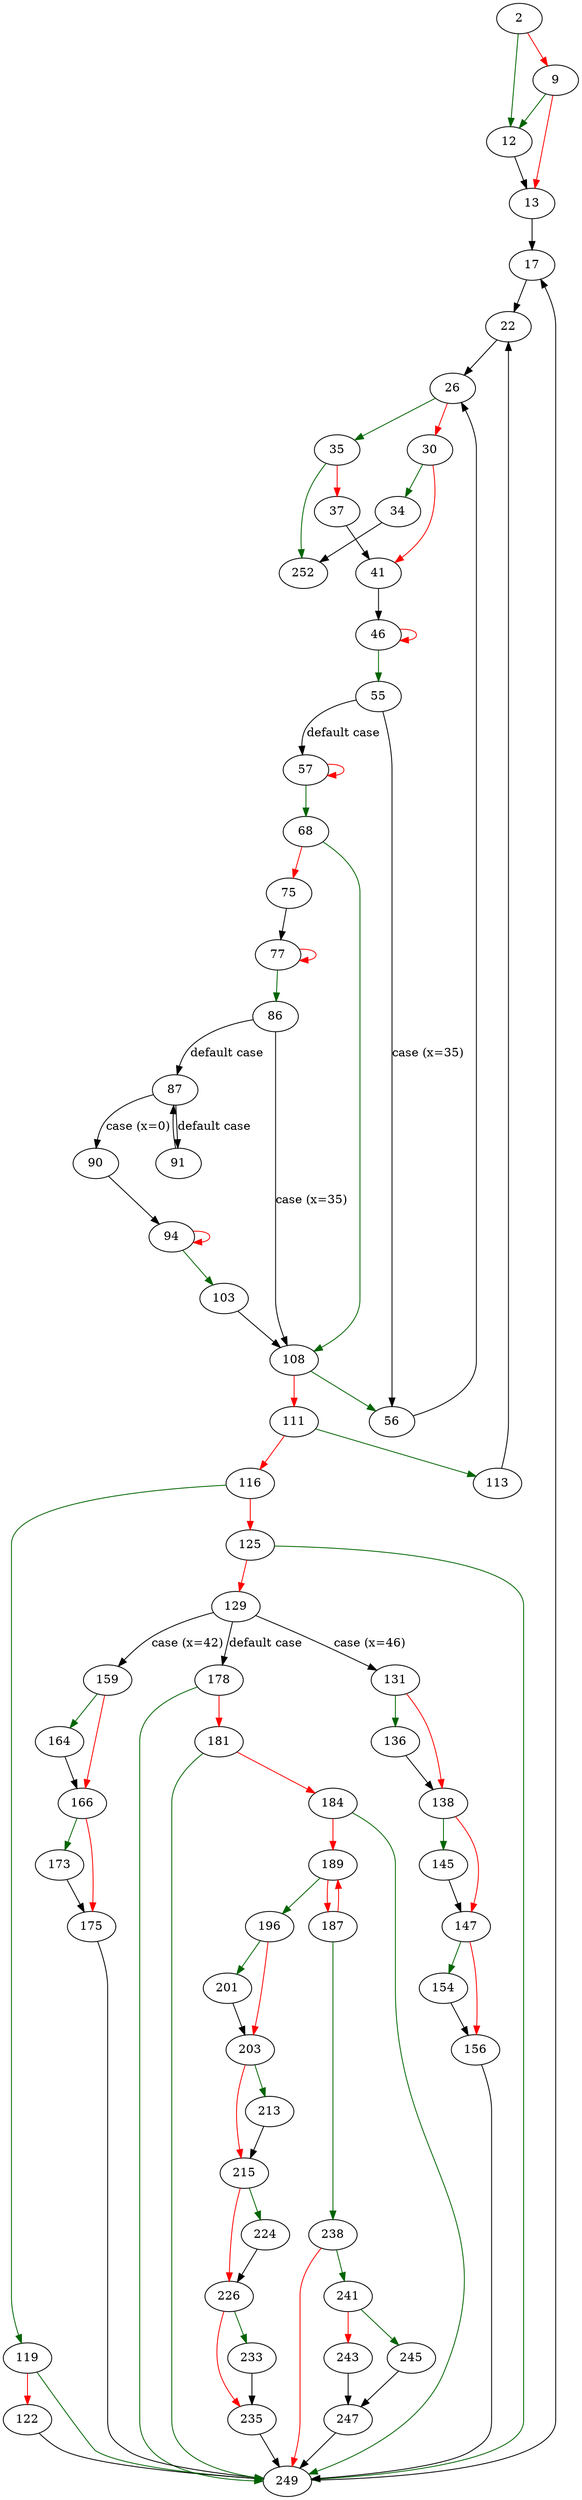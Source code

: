 strict digraph "dc_parse_stream" {
	// Node definitions.
	2 [entry=true];
	12;
	9;
	13;
	17;
	22;
	26;
	35;
	30;
	34;
	41;
	252;
	37;
	46;
	55;
	56;
	57;
	68;
	108;
	75;
	77;
	86;
	87;
	90;
	91;
	94;
	103;
	111;
	113;
	116;
	119;
	125;
	249;
	122;
	129;
	131;
	159;
	178;
	136;
	138;
	145;
	147;
	154;
	156;
	164;
	166;
	173;
	175;
	181;
	184;
	189;
	187;
	238;
	196;
	201;
	203;
	213;
	215;
	224;
	226;
	233;
	235;
	241;
	245;
	243;
	247;

	// Edge definitions.
	2 -> 12 [
		color=darkgreen
		cond=true
	];
	2 -> 9 [
		color=red
		cond=false
	];
	12 -> 13;
	9 -> 12 [
		color=darkgreen
		cond=true
	];
	9 -> 13 [
		color=red
		cond=false
	];
	13 -> 17;
	17 -> 22;
	22 -> 26;
	26 -> 35 [
		color=darkgreen
		cond=true
	];
	26 -> 30 [
		color=red
		cond=false
	];
	35 -> 252 [
		color=darkgreen
		cond=true
	];
	35 -> 37 [
		color=red
		cond=false
	];
	30 -> 34 [
		color=darkgreen
		cond=true
	];
	30 -> 41 [
		color=red
		cond=false
	];
	34 -> 252;
	41 -> 46;
	37 -> 41;
	46 -> 46 [
		color=red
		cond=false
	];
	46 -> 55 [
		color=darkgreen
		cond=true
	];
	55 -> 56 [
		cond="case (x=35)"
		label="case (x=35)"
	];
	55 -> 57 [
		cond="default case"
		label="default case"
	];
	56 -> 26;
	57 -> 57 [
		color=red
		cond=false
	];
	57 -> 68 [
		color=darkgreen
		cond=true
	];
	68 -> 108 [
		color=darkgreen
		cond=true
	];
	68 -> 75 [
		color=red
		cond=false
	];
	108 -> 56 [
		color=darkgreen
		cond=true
	];
	108 -> 111 [
		color=red
		cond=false
	];
	75 -> 77;
	77 -> 77 [
		color=red
		cond=false
	];
	77 -> 86 [
		color=darkgreen
		cond=true
	];
	86 -> 108 [
		cond="case (x=35)"
		label="case (x=35)"
	];
	86 -> 87 [
		cond="default case"
		label="default case"
	];
	87 -> 90 [
		cond="case (x=0)"
		label="case (x=0)"
	];
	87 -> 91 [
		cond="default case"
		label="default case"
	];
	90 -> 94;
	91 -> 87;
	94 -> 94 [
		color=red
		cond=false
	];
	94 -> 103 [
		color=darkgreen
		cond=true
	];
	103 -> 108;
	111 -> 113 [
		color=darkgreen
		cond=true
	];
	111 -> 116 [
		color=red
		cond=false
	];
	113 -> 22;
	116 -> 119 [
		color=darkgreen
		cond=true
	];
	116 -> 125 [
		color=red
		cond=false
	];
	119 -> 249 [
		color=darkgreen
		cond=true
	];
	119 -> 122 [
		color=red
		cond=false
	];
	125 -> 249 [
		color=darkgreen
		cond=true
	];
	125 -> 129 [
		color=red
		cond=false
	];
	249 -> 17;
	122 -> 249;
	129 -> 131 [
		cond="case (x=46)"
		label="case (x=46)"
	];
	129 -> 159 [
		cond="case (x=42)"
		label="case (x=42)"
	];
	129 -> 178 [
		cond="default case"
		label="default case"
	];
	131 -> 136 [
		color=darkgreen
		cond=true
	];
	131 -> 138 [
		color=red
		cond=false
	];
	159 -> 164 [
		color=darkgreen
		cond=true
	];
	159 -> 166 [
		color=red
		cond=false
	];
	178 -> 249 [
		color=darkgreen
		cond=true
	];
	178 -> 181 [
		color=red
		cond=false
	];
	136 -> 138;
	138 -> 145 [
		color=darkgreen
		cond=true
	];
	138 -> 147 [
		color=red
		cond=false
	];
	145 -> 147;
	147 -> 154 [
		color=darkgreen
		cond=true
	];
	147 -> 156 [
		color=red
		cond=false
	];
	154 -> 156;
	156 -> 249;
	164 -> 166;
	166 -> 173 [
		color=darkgreen
		cond=true
	];
	166 -> 175 [
		color=red
		cond=false
	];
	173 -> 175;
	175 -> 249;
	181 -> 249 [
		color=darkgreen
		cond=true
	];
	181 -> 184 [
		color=red
		cond=false
	];
	184 -> 249 [
		color=darkgreen
		cond=true
	];
	184 -> 189 [
		color=red
		cond=false
	];
	189 -> 187 [
		color=red
		cond=false
	];
	189 -> 196 [
		color=darkgreen
		cond=true
	];
	187 -> 189 [
		color=red
		cond=false
	];
	187 -> 238 [
		color=darkgreen
		cond=true
	];
	238 -> 249 [
		color=red
		cond=false
	];
	238 -> 241 [
		color=darkgreen
		cond=true
	];
	196 -> 201 [
		color=darkgreen
		cond=true
	];
	196 -> 203 [
		color=red
		cond=false
	];
	201 -> 203;
	203 -> 213 [
		color=darkgreen
		cond=true
	];
	203 -> 215 [
		color=red
		cond=false
	];
	213 -> 215;
	215 -> 224 [
		color=darkgreen
		cond=true
	];
	215 -> 226 [
		color=red
		cond=false
	];
	224 -> 226;
	226 -> 233 [
		color=darkgreen
		cond=true
	];
	226 -> 235 [
		color=red
		cond=false
	];
	233 -> 235;
	235 -> 249;
	241 -> 245 [
		color=darkgreen
		cond=true
	];
	241 -> 243 [
		color=red
		cond=false
	];
	245 -> 247;
	243 -> 247;
	247 -> 249;
}